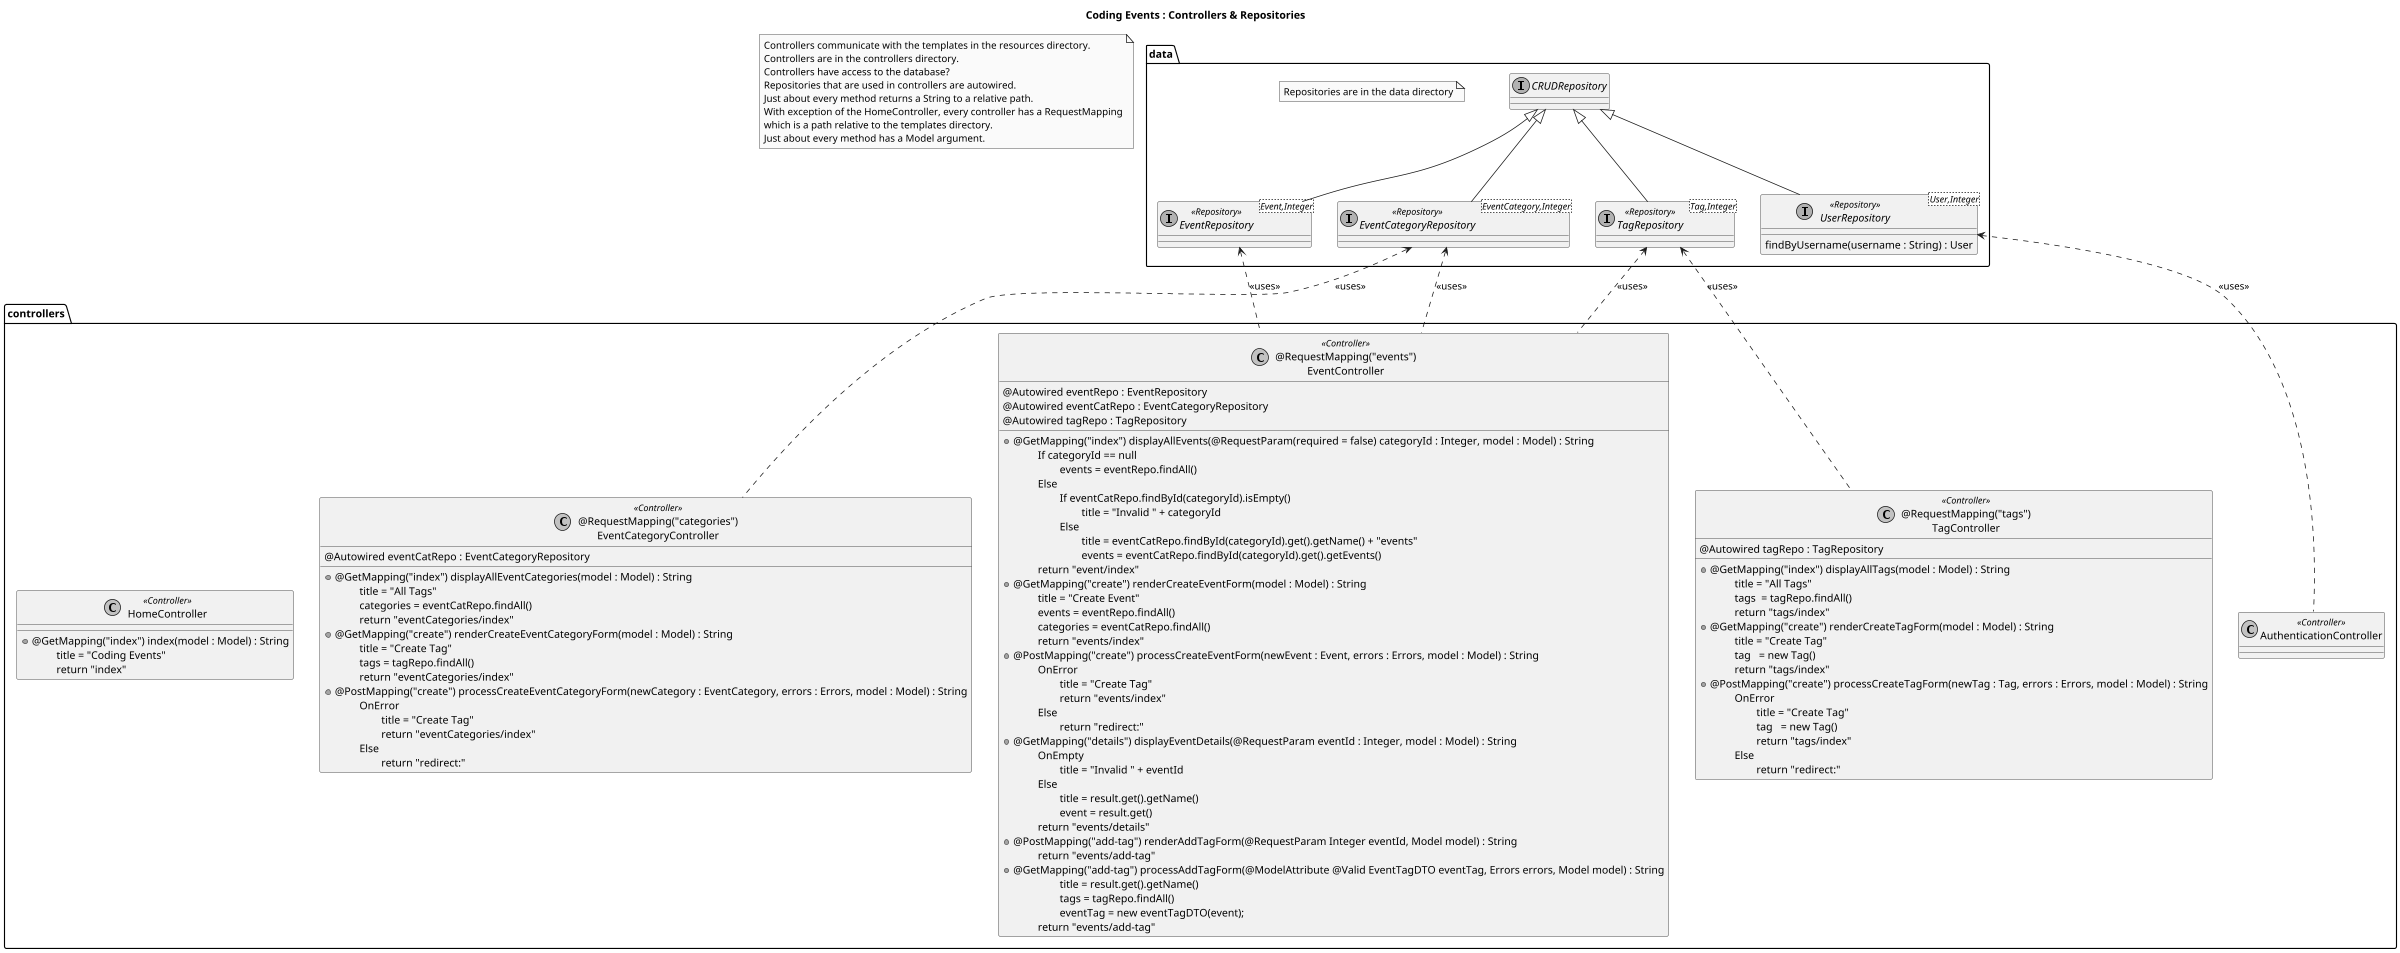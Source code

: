 @startuml

title Coding Events : Controllers & Repositories

skinparam monochrome true
scale 0.75

package data {
    interface EventRepository<Event,Integer> <<Repository>> extends CRUDRepository {}
    interface EventCategoryRepository<EventCategory,Integer> <<Repository>> extends CRUDRepository {}
    interface TagRepository<Tag,Integer> <<Repository>> extends CRUDRepository {}
    interface UserRepository<User,Integer> <<Repository>> extends CRUDRepository {
        findByUsername(username : String) : User
    }
    note "Repositories are in the data directory" as RepoNote
}

package controllers {
    class "@RequestMapping("events")\nEventController" as EventController <<Controller>> {
        @Autowired eventRepo : EventRepository
        @Autowired eventCatRepo : EventCategoryRepository
        @Autowired tagRepo : TagRepository

        +@GetMapping("index") displayAllEvents(@RequestParam(required = false) categoryId : Integer, model : Model) : String
            {method} \t If categoryId == null
                {method} \t\t events = eventRepo.findAll()
            {method} \t Else
                {method} \t\t If eventCatRepo.findById(categoryId).isEmpty()
                    {method} \t\t\t title = "Invalid " + categoryId
                {method} \t\t Else
                    {method} \t\t\t title = eventCatRepo.findById(categoryId).get().getName() + "events"
                    {method} \t\t\t events = eventCatRepo.findById(categoryId).get().getEvents()
            {method} \t return "event/index"
        +@GetMapping("create") renderCreateEventForm(model : Model) : String
            {method} \t title = "Create Event"
            {method} \t events = eventRepo.findAll()
            {method} \t categories = eventCatRepo.findAll()
            {method} \t return "events/index"
        +@PostMapping("create") processCreateEventForm(newEvent : Event, errors : Errors, model : Model) : String
            {method} \t OnError
                {method} \t\t title = "Create Tag"
                {method} \t\t return "events/index"
            {method} \t Else
                {method} \t\t return "redirect:"
        +@GetMapping("details") displayEventDetails(@RequestParam eventId : Integer, model : Model) : String
            {method} \t OnEmpty
                {method} \t\t title = "Invalid " + eventId
            {method} \t Else
                {method} \t\t title = result.get().getName()
                {method} \t\t event = result.get()
            {method} \t return "events/details"
        +@PostMapping("add-tag") renderAddTagForm(@RequestParam Integer eventId, Model model) : String
            {method} \t return "events/add-tag"
        +@GetMapping("add-tag") processAddTagForm(@ModelAttribute @Valid EventTagDTO eventTag, Errors errors, Model model) : String
                {method} \t\t title = result.get().getName()
                {method} \t\t tags = tagRepo.findAll()
                {method} \t\t eventTag = new eventTagDTO(event);
            {method} \t return "events/add-tag"
    }

    class "@RequestMapping("categories")\nEventCategoryController" as EventCategoryController <<Controller>> {
        @Autowired eventCatRepo : EventCategoryRepository
        +@GetMapping("index") displayAllEventCategories(model : Model) : String
            {method} \t title = "All Tags"
            {method} \t categories = eventCatRepo.findAll()
            {method} \t return "eventCategories/index"
        +@GetMapping("create") renderCreateEventCategoryForm(model : Model) : String
            {method} \t title = "Create Tag"
            {method} \t tags = tagRepo.findAll()
            {method} \t return "eventCategories/index"
        +@PostMapping("create") processCreateEventCategoryForm(newCategory : EventCategory, errors : Errors, model : Model) : String
            {method} \t OnError
                {method} \t\t title = "Create Tag"
                {method} \t\t return "eventCategories/index"
            {method} \t Else
                {method} \t\t return "redirect:"
    }

    class "@RequestMapping("tags")\nTagController" as TagController <<Controller>> {
        @Autowired tagRepo : TagRepository
        +@GetMapping("index") displayAllTags(model : Model) : String
            {method} \t title = "All Tags"
            {method} \t tags  = tagRepo.findAll()
            {method} \t return "tags/index"
        +@GetMapping("create") renderCreateTagForm(model : Model) : String
            {method} \t title = "Create Tag"
            {method} \t tag   = new Tag()
            {method} \t return "tags/index"
        +@PostMapping("create") processCreateTagForm(newTag : Tag, errors : Errors, model : Model) : String
            {method} \t OnError
                {method} \t\t title = "Create Tag"
                {method} \t\t tag   = new Tag()
                {method} \t\t return "tags/index"
            {method} \t Else
                {method} \t\t return "redirect:"
    }

    class AuthenticationController <<Controller>> {}

    class "HomeController" as HomeController <<Controller>> {
        + @GetMapping("index") index(model : Model) : String
            {method} \t title = "Coding Events"
            {method} \t return "index"
    }
}

    note as ControllerNote
    Controllers communicate with the templates in the resources directory.
    Controllers are in the controllers directory.
    Controllers have access to the database?
    Repositories that are used in controllers are autowired.
    Just about every method returns a String to a relative path.
    With exception of the HomeController, every controller has a RequestMapping
    which is a path relative to the templates directory.
    Just about every method has a Model argument.
    endnote

EventRepository <.. EventController  : <<uses>>
EventCategoryRepository <.. EventController  : <<uses>>
EventCategoryRepository <.. EventCategoryController  : <<uses>>
TagRepository <.. TagController : <<uses>>
TagRepository <.. EventController  : <<uses>>
UserRepository <.. AuthenticationController : <<uses>>
@enduml